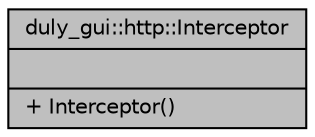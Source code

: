digraph "duly_gui::http::Interceptor"
{
  edge [fontname="Helvetica",fontsize="10",labelfontname="Helvetica",labelfontsize="10"];
  node [fontname="Helvetica",fontsize="10",shape=record];
  Node1 [label="{duly_gui::http::Interceptor\n||+ Interceptor()\l}",height=0.2,width=0.4,color="black", fillcolor="grey75", style="filled", fontcolor="black"];
}
